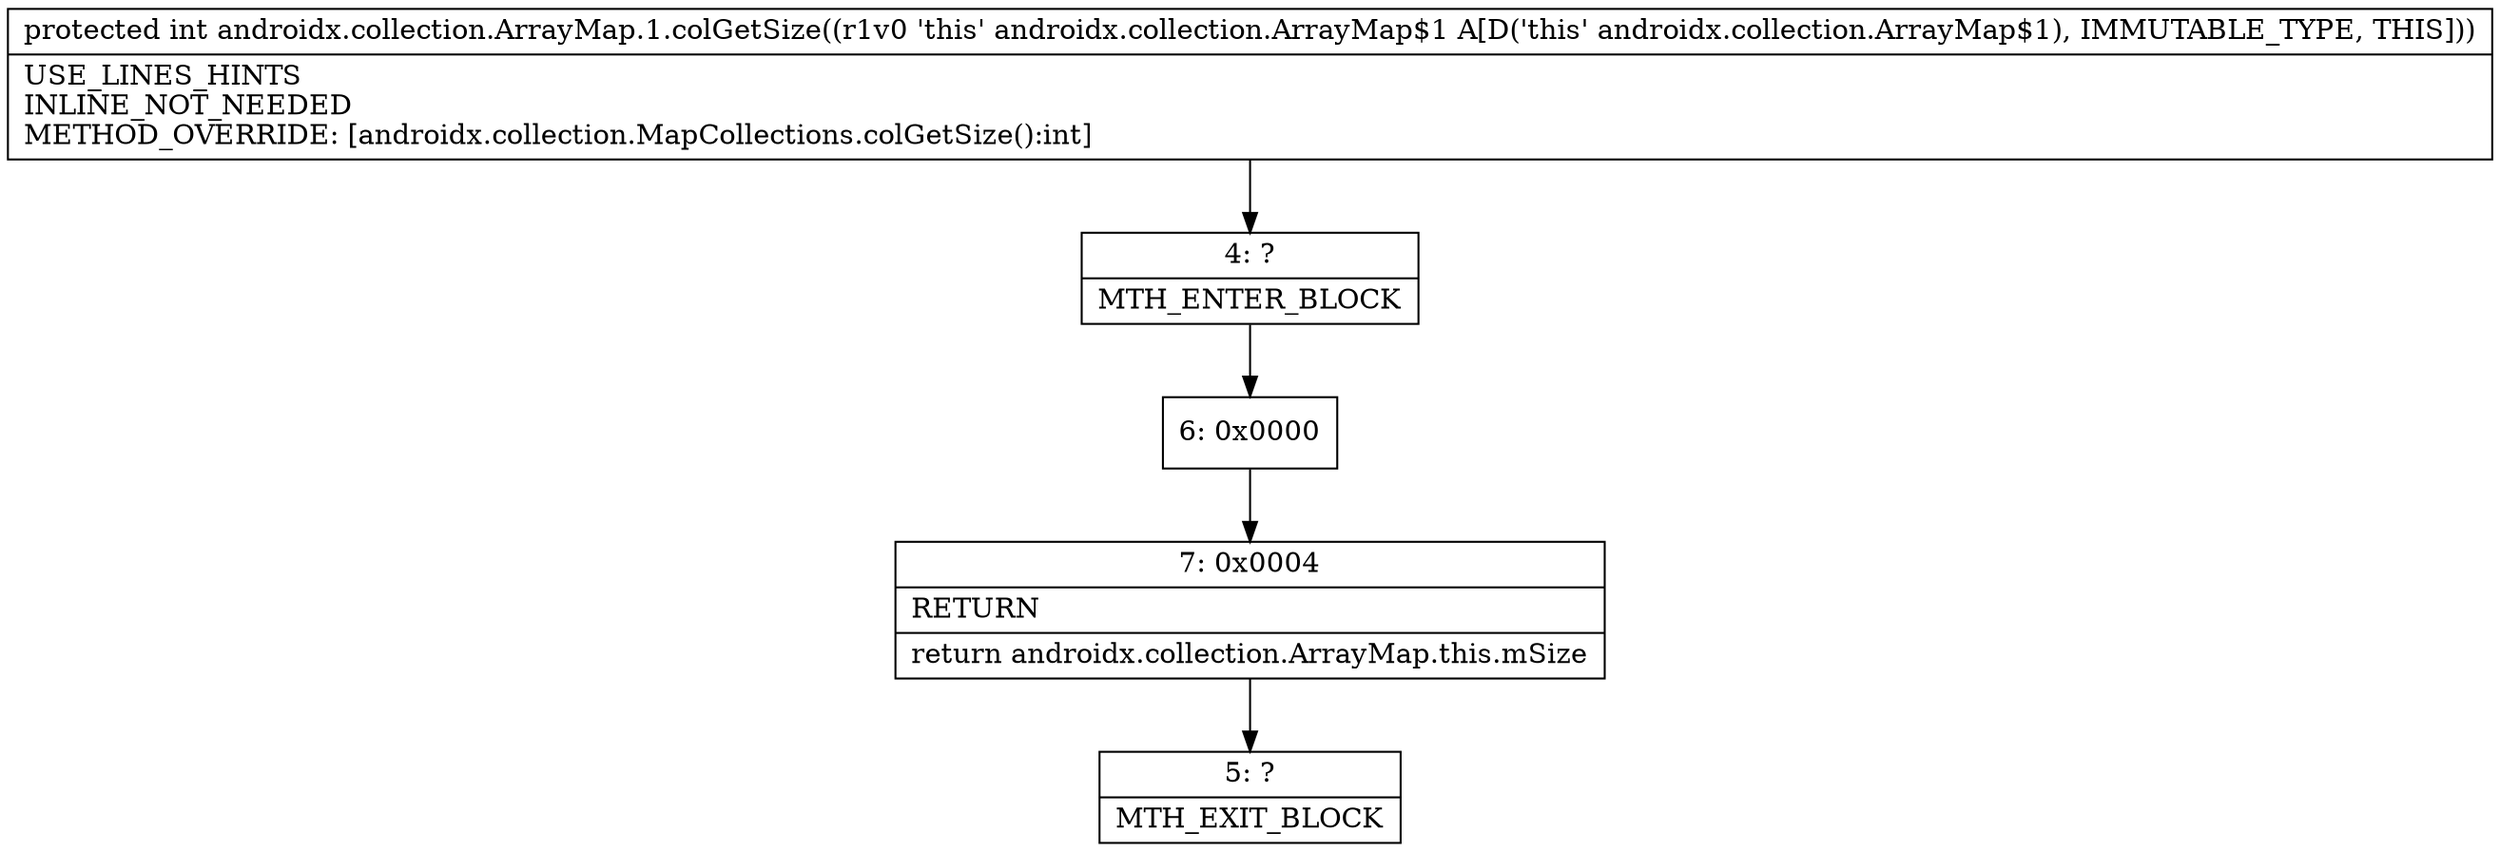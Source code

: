 digraph "CFG forandroidx.collection.ArrayMap.1.colGetSize()I" {
Node_4 [shape=record,label="{4\:\ ?|MTH_ENTER_BLOCK\l}"];
Node_6 [shape=record,label="{6\:\ 0x0000}"];
Node_7 [shape=record,label="{7\:\ 0x0004|RETURN\l|return androidx.collection.ArrayMap.this.mSize\l}"];
Node_5 [shape=record,label="{5\:\ ?|MTH_EXIT_BLOCK\l}"];
MethodNode[shape=record,label="{protected int androidx.collection.ArrayMap.1.colGetSize((r1v0 'this' androidx.collection.ArrayMap$1 A[D('this' androidx.collection.ArrayMap$1), IMMUTABLE_TYPE, THIS]))  | USE_LINES_HINTS\lINLINE_NOT_NEEDED\lMETHOD_OVERRIDE: [androidx.collection.MapCollections.colGetSize():int]\l}"];
MethodNode -> Node_4;Node_4 -> Node_6;
Node_6 -> Node_7;
Node_7 -> Node_5;
}

